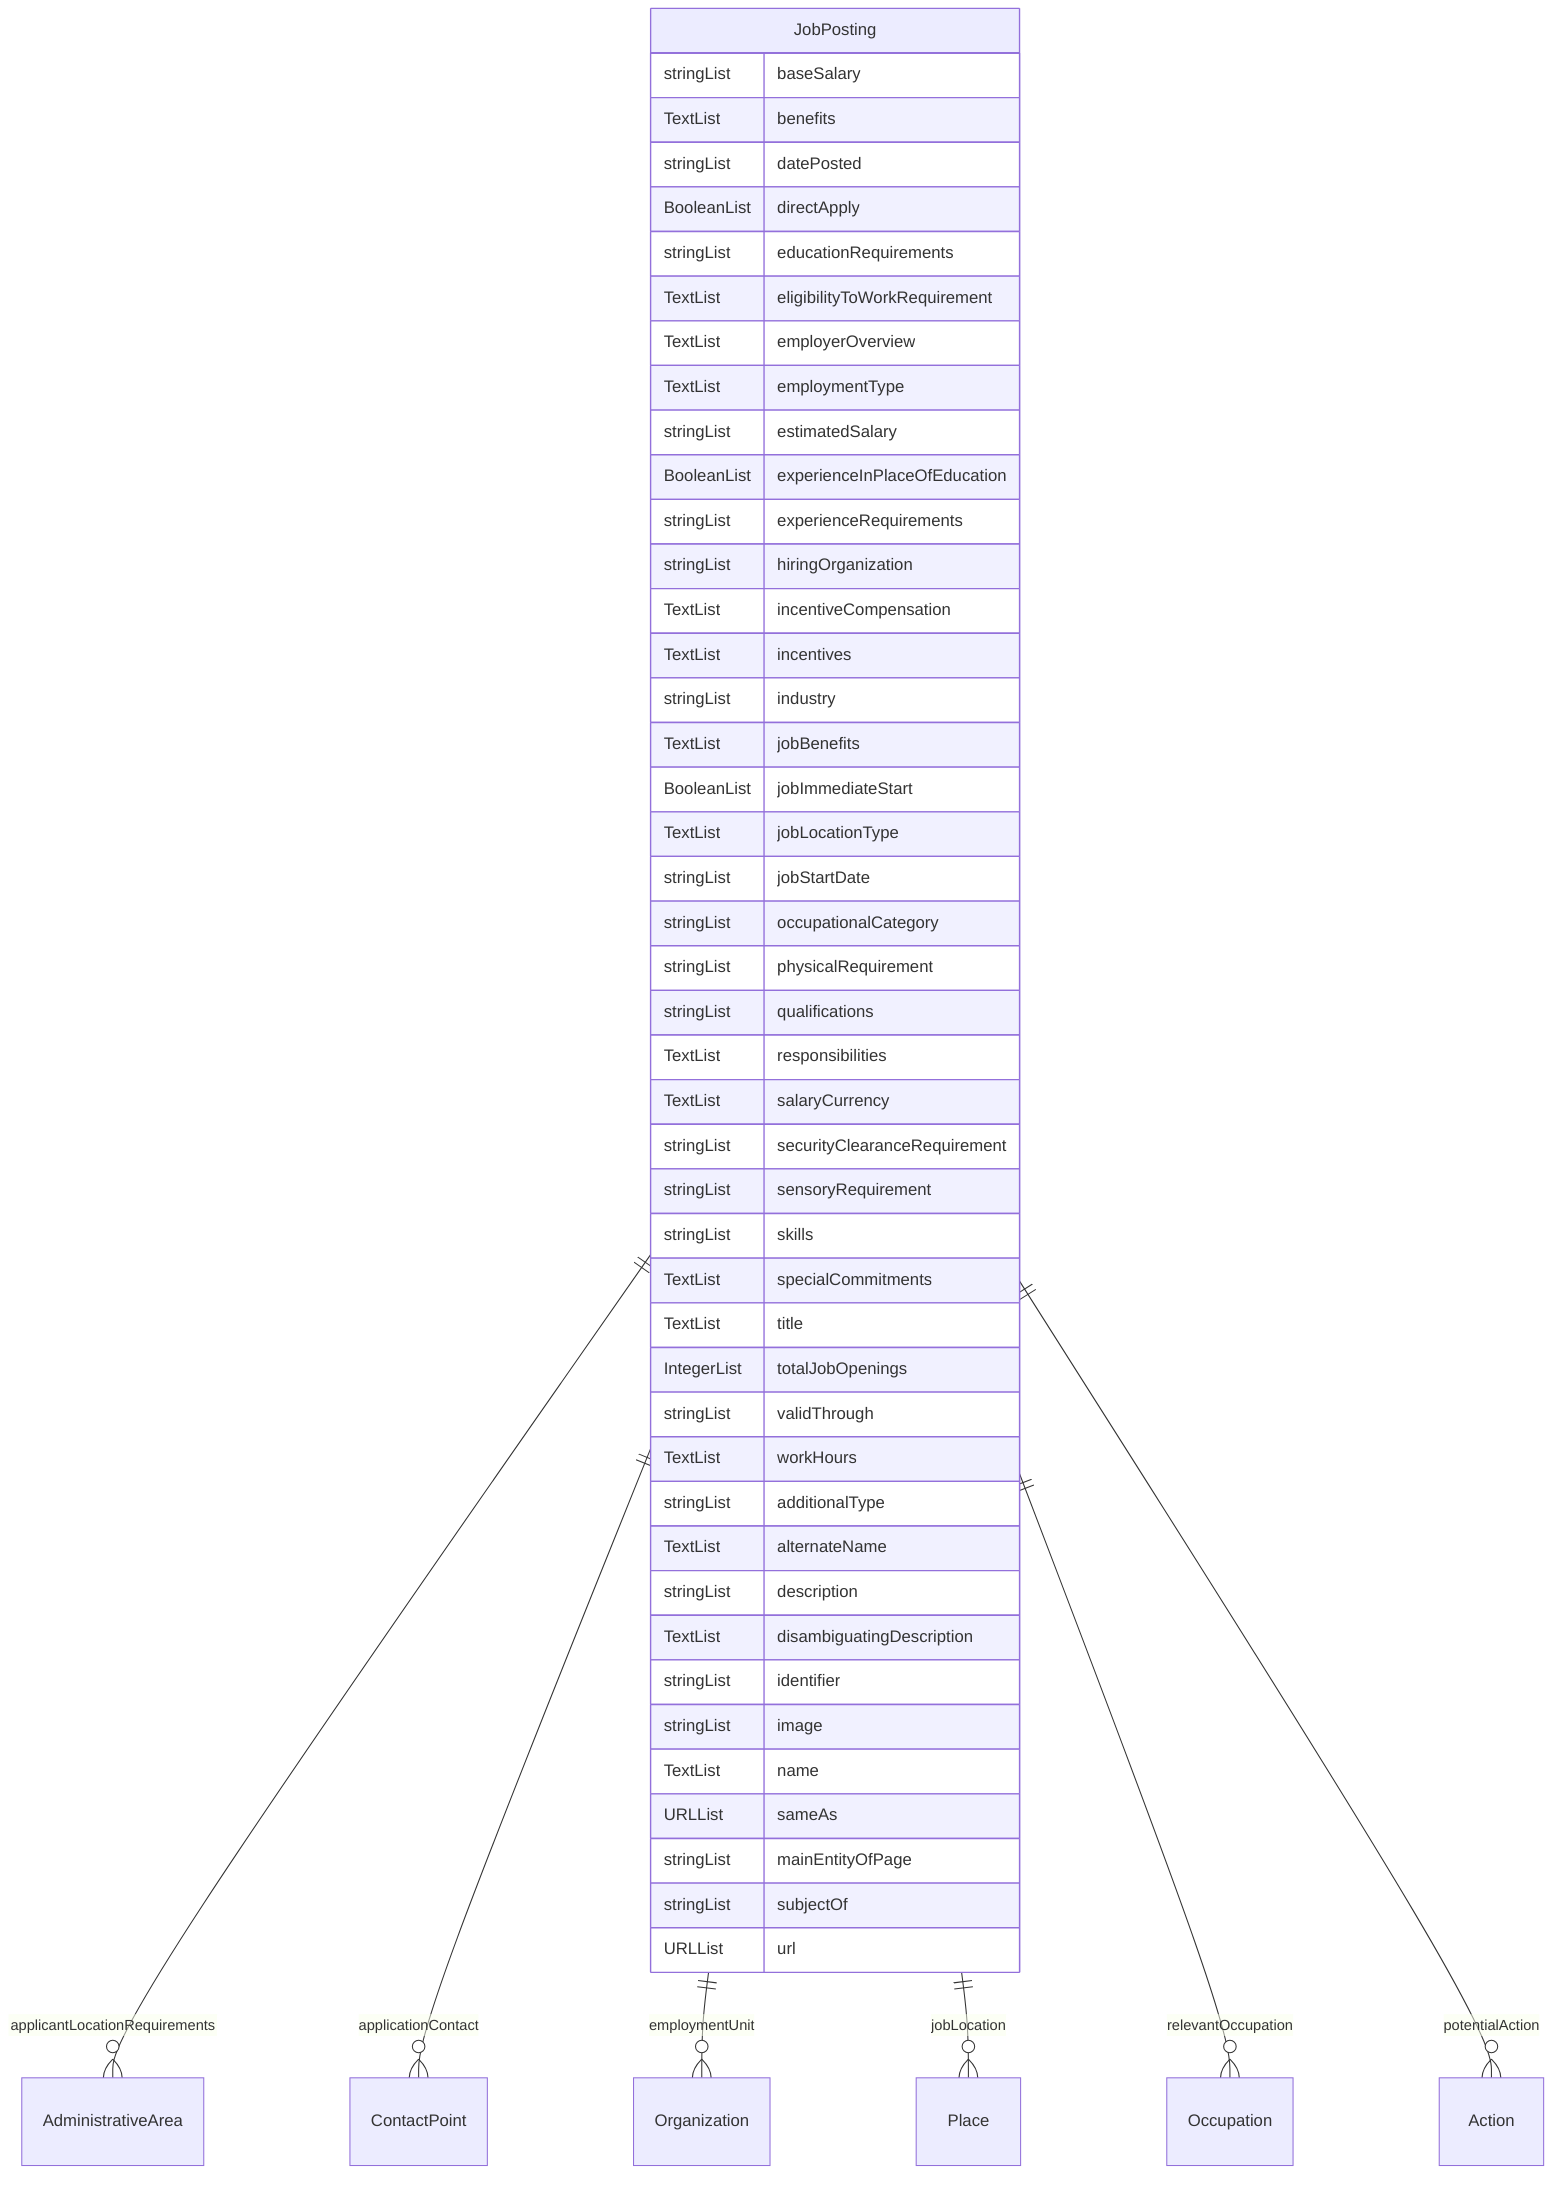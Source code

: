 erDiagram
JobPosting {
    stringList baseSalary  
    TextList benefits  
    stringList datePosted  
    BooleanList directApply  
    stringList educationRequirements  
    TextList eligibilityToWorkRequirement  
    TextList employerOverview  
    TextList employmentType  
    stringList estimatedSalary  
    BooleanList experienceInPlaceOfEducation  
    stringList experienceRequirements  
    stringList hiringOrganization  
    TextList incentiveCompensation  
    TextList incentives  
    stringList industry  
    TextList jobBenefits  
    BooleanList jobImmediateStart  
    TextList jobLocationType  
    stringList jobStartDate  
    stringList occupationalCategory  
    stringList physicalRequirement  
    stringList qualifications  
    TextList responsibilities  
    TextList salaryCurrency  
    stringList securityClearanceRequirement  
    stringList sensoryRequirement  
    stringList skills  
    TextList specialCommitments  
    TextList title  
    IntegerList totalJobOpenings  
    stringList validThrough  
    TextList workHours  
    stringList additionalType  
    TextList alternateName  
    stringList description  
    TextList disambiguatingDescription  
    stringList identifier  
    stringList image  
    TextList name  
    URLList sameAs  
    stringList mainEntityOfPage  
    stringList subjectOf  
    URLList url  
}

JobPosting ||--}o AdministrativeArea : "applicantLocationRequirements"
JobPosting ||--}o ContactPoint : "applicationContact"
JobPosting ||--}o Organization : "employmentUnit"
JobPosting ||--}o Place : "jobLocation"
JobPosting ||--}o Occupation : "relevantOccupation"
JobPosting ||--}o Action : "potentialAction"